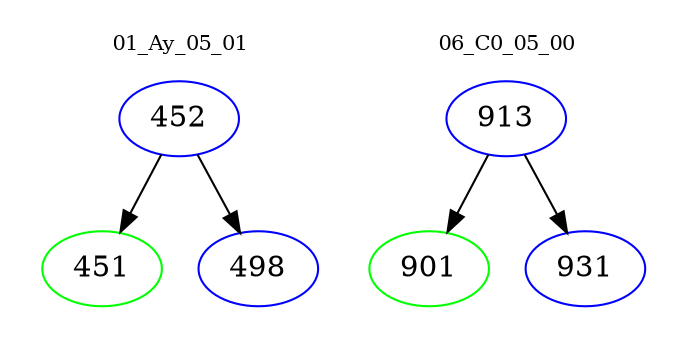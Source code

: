 digraph{
subgraph cluster_0 {
color = white
label = "01_Ay_05_01";
fontsize=10;
T0_452 [label="452", color="blue"]
T0_452 -> T0_451 [color="black"]
T0_451 [label="451", color="green"]
T0_452 -> T0_498 [color="black"]
T0_498 [label="498", color="blue"]
}
subgraph cluster_1 {
color = white
label = "06_C0_05_00";
fontsize=10;
T1_913 [label="913", color="blue"]
T1_913 -> T1_901 [color="black"]
T1_901 [label="901", color="green"]
T1_913 -> T1_931 [color="black"]
T1_931 [label="931", color="blue"]
}
}

